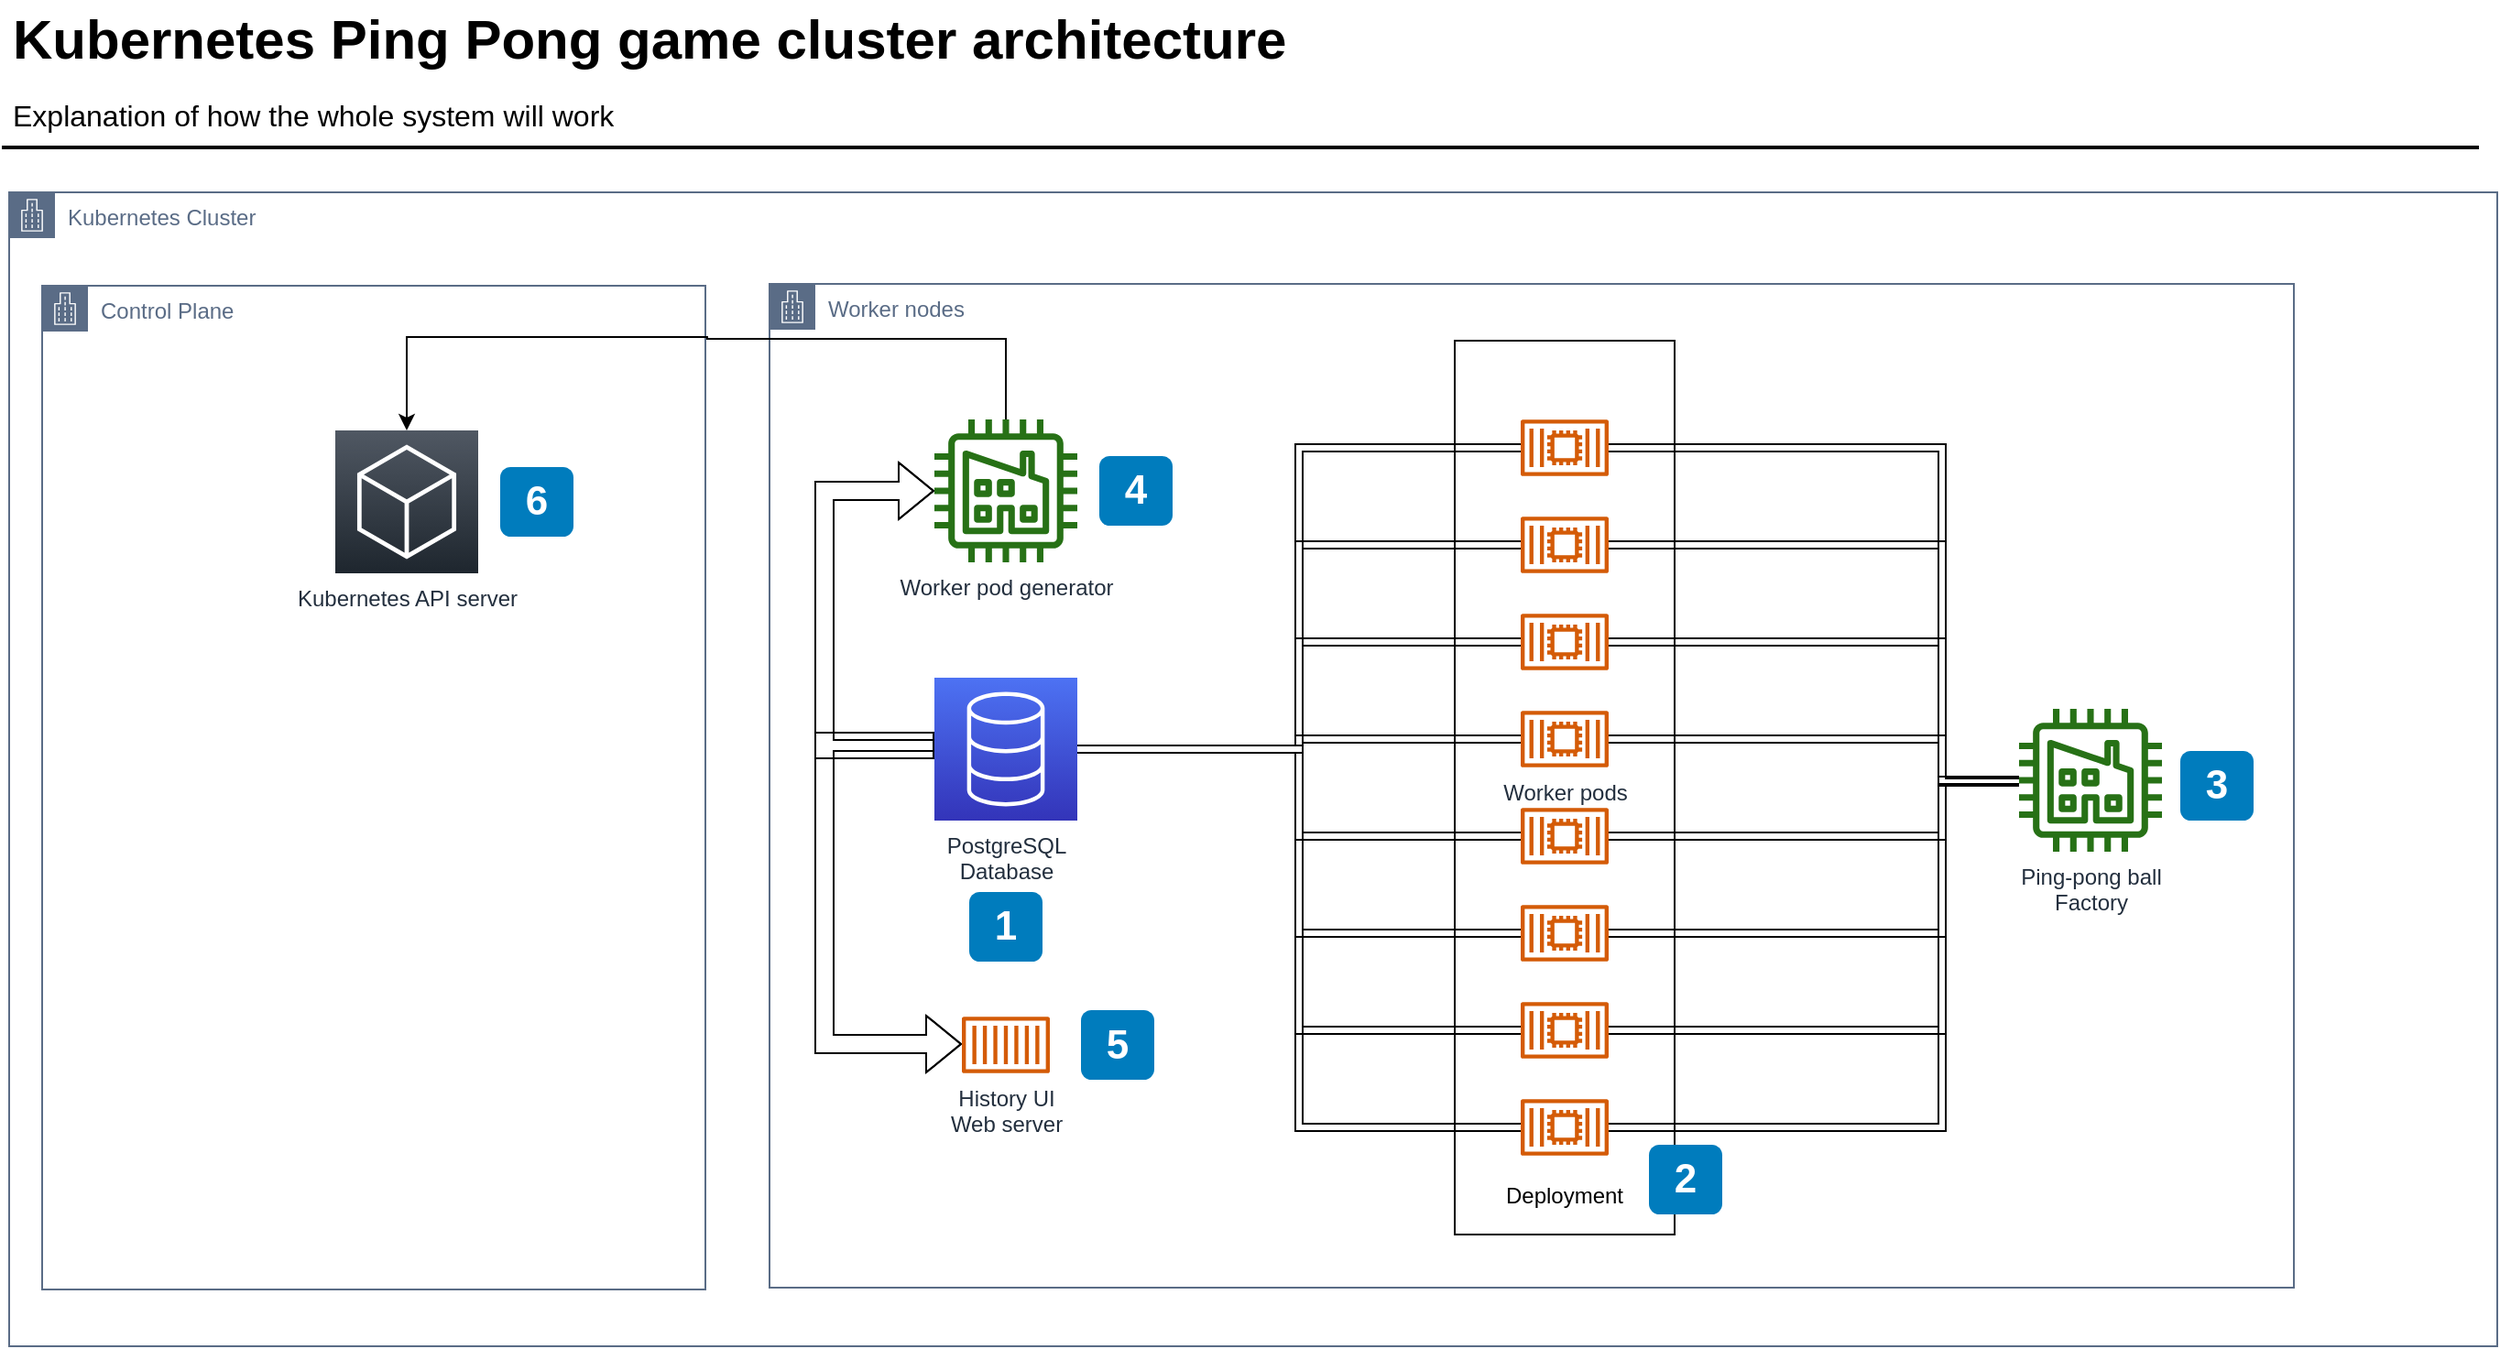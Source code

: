 <mxfile version="20.8.16" type="device"><diagram id="Ht1M8jgEwFfnCIfOTk4-" name="Page-1"><mxGraphModel dx="1434" dy="963" grid="1" gridSize="10" guides="1" tooltips="1" connect="1" arrows="1" fold="1" page="1" pageScale="1" pageWidth="827" pageHeight="1169" math="0" shadow="0"><root><mxCell id="0"/><mxCell id="1" parent="0"/><mxCell id="UEzPUAAOIrF-is8g5C7q-1" value="Kubernetes Cluster" style="points=[[0,0],[0.25,0],[0.5,0],[0.75,0],[1,0],[1,0.25],[1,0.5],[1,0.75],[1,1],[0.75,1],[0.5,1],[0.25,1],[0,1],[0,0.75],[0,0.5],[0,0.25]];outlineConnect=0;gradientColor=none;html=1;whiteSpace=wrap;fontSize=12;fontStyle=0;shape=mxgraph.aws4.group;grIcon=mxgraph.aws4.group_corporate_data_center;strokeColor=#5A6C86;fillColor=none;verticalAlign=top;align=left;spacingLeft=30;fontColor=#5A6C86;dashed=0;container=1;pointerEvents=0;collapsible=0;recursiveResize=0;" parent="1" vertex="1"><mxGeometry x="12" y="170" width="1358" height="630" as="geometry"/></mxCell><mxCell id="mn6zKjzz7bqNP7OJDc19-5" value="Worker nodes" style="points=[[0,0],[0.25,0],[0.5,0],[0.75,0],[1,0],[1,0.25],[1,0.5],[1,0.75],[1,1],[0.75,1],[0.5,1],[0.25,1],[0,1],[0,0.75],[0,0.5],[0,0.25]];outlineConnect=0;gradientColor=none;html=1;whiteSpace=wrap;fontSize=12;fontStyle=0;shape=mxgraph.aws4.group;grIcon=mxgraph.aws4.group_corporate_data_center;strokeColor=#5A6C86;fillColor=none;verticalAlign=top;align=left;spacingLeft=30;fontColor=#5A6C86;dashed=0;container=1;pointerEvents=0;collapsible=0;recursiveResize=0;" parent="UEzPUAAOIrF-is8g5C7q-1" vertex="1"><mxGeometry x="415" y="50" width="832" height="548" as="geometry"/></mxCell><mxCell id="mn6zKjzz7bqNP7OJDc19-38" value="&lt;br&gt;&lt;div&gt;&lt;br&gt;&lt;/div&gt;&lt;div&gt;&lt;br&gt;&lt;/div&gt;&lt;div&gt;&lt;br&gt;&lt;/div&gt;&lt;div&gt;&lt;br&gt;&lt;/div&gt;&lt;div&gt;&lt;br&gt;&lt;/div&gt;&lt;div&gt;&lt;br&gt;&lt;/div&gt;&lt;div&gt;&lt;br&gt;&lt;/div&gt;&lt;div&gt;&lt;br&gt;&lt;/div&gt;&lt;div&gt;&lt;br&gt;&lt;/div&gt;&lt;div&gt;&lt;br&gt;&lt;/div&gt;&lt;div&gt;&lt;br&gt;&lt;/div&gt;&lt;div&gt;&lt;br&gt;&lt;/div&gt;&lt;div&gt;&lt;br&gt;&lt;/div&gt;&lt;div&gt;&lt;br&gt;&lt;/div&gt;&lt;div&gt;&lt;br&gt;&lt;/div&gt;&lt;div&gt;&lt;br&gt;&lt;/div&gt;&lt;div&gt;&lt;br&gt;&lt;/div&gt;&lt;div&gt;&lt;br&gt;&lt;/div&gt;&lt;div&gt;&lt;br&gt;&lt;/div&gt;&lt;div&gt;&lt;br&gt;&lt;/div&gt;&lt;div&gt;&lt;br&gt;&lt;/div&gt;&lt;div&gt;&lt;br&gt;&lt;/div&gt;&lt;div&gt;&lt;br&gt;&lt;/div&gt;&lt;div&gt;&lt;br&gt;&lt;/div&gt;&lt;div&gt;&lt;br&gt;&lt;/div&gt;&lt;div&gt;&lt;br&gt;&lt;/div&gt;&lt;div&gt;&lt;br&gt;&lt;/div&gt;&lt;div&gt;&lt;br&gt;&lt;/div&gt;&lt;div&gt;&lt;br&gt;&lt;/div&gt;&lt;div&gt;&lt;br&gt;&lt;/div&gt;&lt;div&gt;Deployment&lt;/div&gt;" style="rounded=0;whiteSpace=wrap;html=1;" parent="mn6zKjzz7bqNP7OJDc19-5" vertex="1"><mxGeometry x="374" y="31" width="120" height="488" as="geometry"/></mxCell><mxCell id="UZ3z-Kwe1fBuJHwjJQ8B-13" style="edgeStyle=orthogonalEdgeStyle;shape=flexArrow;rounded=0;orthogonalLoop=1;jettySize=auto;html=1;" parent="mn6zKjzz7bqNP7OJDc19-5" source="mn6zKjzz7bqNP7OJDc19-6" target="UZ3z-Kwe1fBuJHwjJQ8B-1" edge="1"><mxGeometry relative="1" as="geometry"><Array as="points"><mxPoint x="30" y="250"/><mxPoint x="30" y="415"/></Array></mxGeometry></mxCell><mxCell id="UZ3z-Kwe1fBuJHwjJQ8B-15" style="edgeStyle=orthogonalEdgeStyle;shape=flexArrow;rounded=0;orthogonalLoop=1;jettySize=auto;html=1;" parent="mn6zKjzz7bqNP7OJDc19-5" source="mn6zKjzz7bqNP7OJDc19-6" target="mn6zKjzz7bqNP7OJDc19-36" edge="1"><mxGeometry relative="1" as="geometry"><Array as="points"><mxPoint x="30" y="254"/><mxPoint x="30" y="113"/></Array></mxGeometry></mxCell><mxCell id="mn6zKjzz7bqNP7OJDc19-6" value="&lt;div&gt;PostgreSQL&lt;/div&gt;&lt;div&gt;Database&lt;br&gt;&lt;/div&gt;" style="sketch=0;points=[[0,0,0],[0.25,0,0],[0.5,0,0],[0.75,0,0],[1,0,0],[0,1,0],[0.25,1,0],[0.5,1,0],[0.75,1,0],[1,1,0],[0,0.25,0],[0,0.5,0],[0,0.75,0],[1,0.25,0],[1,0.5,0],[1,0.75,0]];outlineConnect=0;fontColor=#232F3E;gradientColor=#4D72F3;gradientDirection=north;fillColor=#3334B9;strokeColor=#ffffff;dashed=0;verticalLabelPosition=bottom;verticalAlign=top;align=center;html=1;fontSize=12;fontStyle=0;aspect=fixed;shape=mxgraph.aws4.resourceIcon;resIcon=mxgraph.aws4.database;" parent="mn6zKjzz7bqNP7OJDc19-5" vertex="1"><mxGeometry x="90" y="215" width="78" height="78" as="geometry"/></mxCell><mxCell id="mn6zKjzz7bqNP7OJDc19-7" value="1" style="rounded=1;whiteSpace=wrap;html=1;fillColor=#007CBD;strokeColor=none;fontColor=#FFFFFF;fontStyle=1;fontSize=22;" parent="mn6zKjzz7bqNP7OJDc19-5" vertex="1"><mxGeometry x="109" y="332" width="40" height="38" as="geometry"/></mxCell><mxCell id="mn6zKjzz7bqNP7OJDc19-8" value="&lt;div&gt;Ping-pong ball&lt;/div&gt;&lt;div&gt;Factory&lt;/div&gt;" style="outlineConnect=0;fontColor=#232F3E;gradientColor=none;fillColor=#277116;strokeColor=none;dashed=0;verticalLabelPosition=bottom;verticalAlign=top;align=center;html=1;fontSize=12;fontStyle=0;aspect=fixed;pointerEvents=1;shape=mxgraph.aws4.factory;" parent="mn6zKjzz7bqNP7OJDc19-5" vertex="1"><mxGeometry x="682.0" y="232.0" width="78" height="78" as="geometry"/></mxCell><mxCell id="mn6zKjzz7bqNP7OJDc19-9" value="3" style="rounded=1;whiteSpace=wrap;html=1;fillColor=#007CBD;strokeColor=none;fontColor=#FFFFFF;fontStyle=1;fontSize=22;" parent="mn6zKjzz7bqNP7OJDc19-5" vertex="1"><mxGeometry x="770" y="255" width="40" height="38" as="geometry"/></mxCell><mxCell id="mn6zKjzz7bqNP7OJDc19-21" style="edgeStyle=orthogonalEdgeStyle;rounded=0;orthogonalLoop=1;jettySize=auto;html=1;shape=link;" parent="mn6zKjzz7bqNP7OJDc19-5" source="mn6zKjzz7bqNP7OJDc19-10" target="mn6zKjzz7bqNP7OJDc19-8" edge="1"><mxGeometry relative="1" as="geometry"><Array as="points"><mxPoint x="640" y="143"/><mxPoint x="640" y="272"/></Array></mxGeometry></mxCell><mxCell id="UZ3z-Kwe1fBuJHwjJQ8B-3" style="edgeStyle=orthogonalEdgeStyle;rounded=0;orthogonalLoop=1;jettySize=auto;html=1;entryX=1;entryY=0.5;entryDx=0;entryDy=0;entryPerimeter=0;shape=link;" parent="mn6zKjzz7bqNP7OJDc19-5" source="mn6zKjzz7bqNP7OJDc19-10" target="mn6zKjzz7bqNP7OJDc19-6" edge="1"><mxGeometry relative="1" as="geometry"/></mxCell><mxCell id="mn6zKjzz7bqNP7OJDc19-10" value="" style="sketch=0;outlineConnect=0;fontColor=#232F3E;gradientColor=none;fillColor=#D45B07;strokeColor=none;dashed=0;verticalLabelPosition=bottom;verticalAlign=top;align=center;html=1;fontSize=12;fontStyle=0;aspect=fixed;pointerEvents=1;shape=mxgraph.aws4.container_2;" parent="mn6zKjzz7bqNP7OJDc19-5" vertex="1"><mxGeometry x="410" y="127" width="48" height="31" as="geometry"/></mxCell><mxCell id="mn6zKjzz7bqNP7OJDc19-11" value="2" style="rounded=1;whiteSpace=wrap;html=1;fillColor=#007CBD;strokeColor=none;fontColor=#FFFFFF;fontStyle=1;fontSize=22;" parent="mn6zKjzz7bqNP7OJDc19-5" vertex="1"><mxGeometry x="480" y="470" width="40" height="38" as="geometry"/></mxCell><mxCell id="mn6zKjzz7bqNP7OJDc19-20" style="edgeStyle=orthogonalEdgeStyle;rounded=0;orthogonalLoop=1;jettySize=auto;html=1;shape=link;" parent="mn6zKjzz7bqNP7OJDc19-5" source="mn6zKjzz7bqNP7OJDc19-12" target="mn6zKjzz7bqNP7OJDc19-8" edge="1"><mxGeometry relative="1" as="geometry"><Array as="points"><mxPoint x="640" y="90"/><mxPoint x="640" y="272"/></Array></mxGeometry></mxCell><mxCell id="UZ3z-Kwe1fBuJHwjJQ8B-2" style="edgeStyle=orthogonalEdgeStyle;rounded=0;orthogonalLoop=1;jettySize=auto;html=1;entryX=1;entryY=0.5;entryDx=0;entryDy=0;entryPerimeter=0;shape=link;" parent="mn6zKjzz7bqNP7OJDc19-5" source="mn6zKjzz7bqNP7OJDc19-12" target="mn6zKjzz7bqNP7OJDc19-6" edge="1"><mxGeometry relative="1" as="geometry"/></mxCell><mxCell id="mn6zKjzz7bqNP7OJDc19-12" value="" style="sketch=0;outlineConnect=0;fontColor=#232F3E;gradientColor=none;fillColor=#D45B07;strokeColor=none;dashed=0;verticalLabelPosition=bottom;verticalAlign=top;align=center;html=1;fontSize=12;fontStyle=0;aspect=fixed;pointerEvents=1;shape=mxgraph.aws4.container_2;" parent="mn6zKjzz7bqNP7OJDc19-5" vertex="1"><mxGeometry x="410" y="74" width="48" height="31" as="geometry"/></mxCell><mxCell id="mn6zKjzz7bqNP7OJDc19-23" style="edgeStyle=orthogonalEdgeStyle;rounded=0;orthogonalLoop=1;jettySize=auto;html=1;shape=link;" parent="mn6zKjzz7bqNP7OJDc19-5" source="mn6zKjzz7bqNP7OJDc19-13" target="mn6zKjzz7bqNP7OJDc19-8" edge="1"><mxGeometry relative="1" as="geometry"><Array as="points"><mxPoint x="640" y="249"/><mxPoint x="640" y="271"/></Array></mxGeometry></mxCell><mxCell id="UZ3z-Kwe1fBuJHwjJQ8B-5" style="edgeStyle=orthogonalEdgeStyle;rounded=0;orthogonalLoop=1;jettySize=auto;html=1;entryX=1;entryY=0.5;entryDx=0;entryDy=0;entryPerimeter=0;shape=link;" parent="mn6zKjzz7bqNP7OJDc19-5" source="mn6zKjzz7bqNP7OJDc19-13" target="mn6zKjzz7bqNP7OJDc19-6" edge="1"><mxGeometry relative="1" as="geometry"/></mxCell><mxCell id="mn6zKjzz7bqNP7OJDc19-13" value="Worker pods" style="sketch=0;outlineConnect=0;fontColor=#232F3E;gradientColor=none;fillColor=#D45B07;strokeColor=none;dashed=0;verticalLabelPosition=bottom;verticalAlign=top;align=center;html=1;fontSize=12;fontStyle=0;aspect=fixed;pointerEvents=1;shape=mxgraph.aws4.container_2;" parent="mn6zKjzz7bqNP7OJDc19-5" vertex="1"><mxGeometry x="410" y="233" width="48" height="31" as="geometry"/></mxCell><mxCell id="UZ3z-Kwe1fBuJHwjJQ8B-4" style="edgeStyle=orthogonalEdgeStyle;rounded=0;orthogonalLoop=1;jettySize=auto;html=1;entryX=1;entryY=0.5;entryDx=0;entryDy=0;entryPerimeter=0;shape=link;" parent="mn6zKjzz7bqNP7OJDc19-5" source="mn6zKjzz7bqNP7OJDc19-14" target="mn6zKjzz7bqNP7OJDc19-6" edge="1"><mxGeometry relative="1" as="geometry"/></mxCell><mxCell id="UZ3z-Kwe1fBuJHwjJQ8B-11" style="edgeStyle=orthogonalEdgeStyle;shape=link;rounded=0;orthogonalLoop=1;jettySize=auto;html=1;" parent="mn6zKjzz7bqNP7OJDc19-5" source="mn6zKjzz7bqNP7OJDc19-14" target="mn6zKjzz7bqNP7OJDc19-8" edge="1"><mxGeometry relative="1" as="geometry"><Array as="points"><mxPoint x="640" y="196"/><mxPoint x="640" y="271"/></Array></mxGeometry></mxCell><mxCell id="mn6zKjzz7bqNP7OJDc19-14" value="" style="sketch=0;outlineConnect=0;fontColor=#232F3E;gradientColor=none;fillColor=#D45B07;strokeColor=none;dashed=0;verticalLabelPosition=bottom;verticalAlign=top;align=center;html=1;fontSize=12;fontStyle=0;aspect=fixed;pointerEvents=1;shape=mxgraph.aws4.container_2;" parent="mn6zKjzz7bqNP7OJDc19-5" vertex="1"><mxGeometry x="410" y="180" width="48" height="31" as="geometry"/></mxCell><mxCell id="mn6zKjzz7bqNP7OJDc19-25" style="edgeStyle=orthogonalEdgeStyle;rounded=0;orthogonalLoop=1;jettySize=auto;html=1;shape=link;" parent="mn6zKjzz7bqNP7OJDc19-5" source="mn6zKjzz7bqNP7OJDc19-15" target="mn6zKjzz7bqNP7OJDc19-8" edge="1"><mxGeometry relative="1" as="geometry"><Array as="points"><mxPoint x="640" y="355"/><mxPoint x="640" y="271"/></Array></mxGeometry></mxCell><mxCell id="UZ3z-Kwe1fBuJHwjJQ8B-8" style="edgeStyle=orthogonalEdgeStyle;rounded=0;orthogonalLoop=1;jettySize=auto;html=1;entryX=1;entryY=0.5;entryDx=0;entryDy=0;entryPerimeter=0;shape=link;" parent="mn6zKjzz7bqNP7OJDc19-5" source="mn6zKjzz7bqNP7OJDc19-15" target="mn6zKjzz7bqNP7OJDc19-6" edge="1"><mxGeometry relative="1" as="geometry"/></mxCell><mxCell id="mn6zKjzz7bqNP7OJDc19-15" value="" style="sketch=0;outlineConnect=0;fontColor=#232F3E;gradientColor=none;fillColor=#D45B07;strokeColor=none;dashed=0;verticalLabelPosition=bottom;verticalAlign=top;align=center;html=1;fontSize=12;fontStyle=0;aspect=fixed;pointerEvents=1;shape=mxgraph.aws4.container_2;" parent="mn6zKjzz7bqNP7OJDc19-5" vertex="1"><mxGeometry x="410" y="339" width="48" height="31" as="geometry"/></mxCell><mxCell id="mn6zKjzz7bqNP7OJDc19-26" style="edgeStyle=orthogonalEdgeStyle;rounded=0;orthogonalLoop=1;jettySize=auto;html=1;shape=link;" parent="mn6zKjzz7bqNP7OJDc19-5" source="mn6zKjzz7bqNP7OJDc19-16" target="mn6zKjzz7bqNP7OJDc19-8" edge="1"><mxGeometry relative="1" as="geometry"><Array as="points"><mxPoint x="640" y="302"/><mxPoint x="640" y="271"/></Array></mxGeometry></mxCell><mxCell id="UZ3z-Kwe1fBuJHwjJQ8B-7" style="edgeStyle=orthogonalEdgeStyle;rounded=0;orthogonalLoop=1;jettySize=auto;html=1;shape=link;" parent="mn6zKjzz7bqNP7OJDc19-5" source="mn6zKjzz7bqNP7OJDc19-16" target="mn6zKjzz7bqNP7OJDc19-6" edge="1"><mxGeometry relative="1" as="geometry"/></mxCell><mxCell id="mn6zKjzz7bqNP7OJDc19-16" value="" style="sketch=0;outlineConnect=0;fontColor=#232F3E;gradientColor=none;fillColor=#D45B07;strokeColor=none;dashed=0;verticalLabelPosition=bottom;verticalAlign=top;align=center;html=1;fontSize=12;fontStyle=0;aspect=fixed;pointerEvents=1;shape=mxgraph.aws4.container_2;" parent="mn6zKjzz7bqNP7OJDc19-5" vertex="1"><mxGeometry x="410" y="286" width="48" height="31" as="geometry"/></mxCell><mxCell id="mn6zKjzz7bqNP7OJDc19-27" style="edgeStyle=orthogonalEdgeStyle;rounded=0;orthogonalLoop=1;jettySize=auto;html=1;shape=link;" parent="mn6zKjzz7bqNP7OJDc19-5" source="mn6zKjzz7bqNP7OJDc19-17" target="mn6zKjzz7bqNP7OJDc19-8" edge="1"><mxGeometry relative="1" as="geometry"><Array as="points"><mxPoint x="640" y="461"/><mxPoint x="640" y="271"/></Array></mxGeometry></mxCell><mxCell id="UZ3z-Kwe1fBuJHwjJQ8B-10" style="edgeStyle=orthogonalEdgeStyle;rounded=0;orthogonalLoop=1;jettySize=auto;html=1;entryX=1;entryY=0.5;entryDx=0;entryDy=0;entryPerimeter=0;shape=link;" parent="mn6zKjzz7bqNP7OJDc19-5" source="mn6zKjzz7bqNP7OJDc19-17" target="mn6zKjzz7bqNP7OJDc19-6" edge="1"><mxGeometry relative="1" as="geometry"/></mxCell><mxCell id="mn6zKjzz7bqNP7OJDc19-17" value="" style="sketch=0;outlineConnect=0;fontColor=#232F3E;gradientColor=none;fillColor=#D45B07;strokeColor=none;dashed=0;verticalLabelPosition=bottom;verticalAlign=top;align=center;html=1;fontSize=12;fontStyle=0;aspect=fixed;pointerEvents=1;shape=mxgraph.aws4.container_2;" parent="mn6zKjzz7bqNP7OJDc19-5" vertex="1"><mxGeometry x="410" y="445" width="48" height="31" as="geometry"/></mxCell><mxCell id="mn6zKjzz7bqNP7OJDc19-24" style="edgeStyle=orthogonalEdgeStyle;rounded=0;orthogonalLoop=1;jettySize=auto;html=1;shape=link;" parent="mn6zKjzz7bqNP7OJDc19-5" source="mn6zKjzz7bqNP7OJDc19-18" target="mn6zKjzz7bqNP7OJDc19-8" edge="1"><mxGeometry relative="1" as="geometry"><Array as="points"><mxPoint x="640" y="408"/><mxPoint x="640" y="271"/></Array></mxGeometry></mxCell><mxCell id="UZ3z-Kwe1fBuJHwjJQ8B-9" style="edgeStyle=orthogonalEdgeStyle;rounded=0;orthogonalLoop=1;jettySize=auto;html=1;entryX=1;entryY=0.5;entryDx=0;entryDy=0;entryPerimeter=0;shape=link;" parent="mn6zKjzz7bqNP7OJDc19-5" source="mn6zKjzz7bqNP7OJDc19-18" target="mn6zKjzz7bqNP7OJDc19-6" edge="1"><mxGeometry relative="1" as="geometry"/></mxCell><mxCell id="mn6zKjzz7bqNP7OJDc19-18" value="" style="sketch=0;outlineConnect=0;fontColor=#232F3E;gradientColor=none;fillColor=#D45B07;strokeColor=none;dashed=0;verticalLabelPosition=bottom;verticalAlign=top;align=center;html=1;fontSize=12;fontStyle=0;aspect=fixed;pointerEvents=1;shape=mxgraph.aws4.container_2;" parent="mn6zKjzz7bqNP7OJDc19-5" vertex="1"><mxGeometry x="410" y="392" width="48" height="31" as="geometry"/></mxCell><mxCell id="mn6zKjzz7bqNP7OJDc19-36" value="Worker pod generator" style="outlineConnect=0;fontColor=#232F3E;gradientColor=none;fillColor=#277116;strokeColor=none;dashed=0;verticalLabelPosition=bottom;verticalAlign=top;align=center;html=1;fontSize=12;fontStyle=0;aspect=fixed;pointerEvents=1;shape=mxgraph.aws4.factory;" parent="mn6zKjzz7bqNP7OJDc19-5" vertex="1"><mxGeometry x="90.0" y="74" width="78" height="78" as="geometry"/></mxCell><mxCell id="mn6zKjzz7bqNP7OJDc19-37" value="4" style="rounded=1;whiteSpace=wrap;html=1;fillColor=#007CBD;strokeColor=none;fontColor=#FFFFFF;fontStyle=1;fontSize=22;" parent="mn6zKjzz7bqNP7OJDc19-5" vertex="1"><mxGeometry x="180" y="94" width="40" height="38" as="geometry"/></mxCell><mxCell id="UZ3z-Kwe1fBuJHwjJQ8B-1" value="History UI&lt;br&gt;Web server" style="sketch=0;outlineConnect=0;fontColor=#232F3E;gradientColor=none;fillColor=#D45B07;strokeColor=none;dashed=0;verticalLabelPosition=bottom;verticalAlign=top;align=center;html=1;fontSize=12;fontStyle=0;aspect=fixed;pointerEvents=1;shape=mxgraph.aws4.container_1;" parent="mn6zKjzz7bqNP7OJDc19-5" vertex="1"><mxGeometry x="105" y="400" width="48" height="31" as="geometry"/></mxCell><mxCell id="UZ3z-Kwe1fBuJHwjJQ8B-16" value="5" style="rounded=1;whiteSpace=wrap;html=1;fillColor=#007CBD;strokeColor=none;fontColor=#FFFFFF;fontStyle=1;fontSize=22;" parent="mn6zKjzz7bqNP7OJDc19-5" vertex="1"><mxGeometry x="170" y="396.5" width="40" height="38" as="geometry"/></mxCell><mxCell id="UZ3z-Kwe1fBuJHwjJQ8B-54" value="Control Plane" style="points=[[0,0],[0.25,0],[0.5,0],[0.75,0],[1,0],[1,0.25],[1,0.5],[1,0.75],[1,1],[0.75,1],[0.5,1],[0.25,1],[0,1],[0,0.75],[0,0.5],[0,0.25]];outlineConnect=0;gradientColor=none;html=1;whiteSpace=wrap;fontSize=12;fontStyle=0;shape=mxgraph.aws4.group;grIcon=mxgraph.aws4.group_corporate_data_center;strokeColor=#5A6C86;fillColor=none;verticalAlign=top;align=left;spacingLeft=30;fontColor=#5A6C86;dashed=0;container=1;pointerEvents=0;collapsible=0;recursiveResize=0;" parent="UEzPUAAOIrF-is8g5C7q-1" vertex="1"><mxGeometry x="18" y="51" width="362" height="548" as="geometry"/></mxCell><mxCell id="UZ3z-Kwe1fBuJHwjJQ8B-91" value="Kubernetes API server" style="sketch=0;points=[[0,0,0],[0.25,0,0],[0.5,0,0],[0.75,0,0],[1,0,0],[0,1,0],[0.25,1,0],[0.5,1,0],[0.75,1,0],[1,1,0],[0,0.25,0],[0,0.5,0],[0,0.75,0],[1,0.25,0],[1,0.5,0],[1,0.75,0]];gradientDirection=north;outlineConnect=0;fontColor=#232F3E;gradientColor=#505863;fillColor=#1E262E;strokeColor=#ffffff;dashed=0;verticalLabelPosition=bottom;verticalAlign=top;align=center;html=1;fontSize=12;fontStyle=0;aspect=fixed;shape=mxgraph.aws4.resourceIcon;resIcon=mxgraph.aws4.general;" parent="UZ3z-Kwe1fBuJHwjJQ8B-54" vertex="1"><mxGeometry x="160" y="79" width="78" height="78" as="geometry"/></mxCell><mxCell id="UZ3z-Kwe1fBuJHwjJQ8B-93" value="6" style="rounded=1;whiteSpace=wrap;html=1;fillColor=#007CBD;strokeColor=none;fontColor=#FFFFFF;fontStyle=1;fontSize=22;" parent="UZ3z-Kwe1fBuJHwjJQ8B-54" vertex="1"><mxGeometry x="250" y="99" width="40" height="38" as="geometry"/></mxCell><mxCell id="UZ3z-Kwe1fBuJHwjJQ8B-92" style="edgeStyle=orthogonalEdgeStyle;rounded=0;orthogonalLoop=1;jettySize=auto;html=1;entryX=0.5;entryY=0;entryDx=0;entryDy=0;entryPerimeter=0;" parent="UEzPUAAOIrF-is8g5C7q-1" source="mn6zKjzz7bqNP7OJDc19-36" target="UZ3z-Kwe1fBuJHwjJQ8B-91" edge="1"><mxGeometry relative="1" as="geometry"><Array as="points"><mxPoint x="544" y="80"/><mxPoint x="381" y="80"/><mxPoint x="217" y="79"/></Array></mxGeometry></mxCell><mxCell id="-QjtrjUzRDEMRZ5MF8oH-47" value="Kubernetes Ping Pong game cluster architecture" style="text;html=1;resizable=0;points=[];autosize=1;align=left;verticalAlign=top;spacingTop=-4;fontSize=30;fontStyle=1" parent="1" vertex="1"><mxGeometry x="12" y="65.5" width="720" height="40" as="geometry"/></mxCell><mxCell id="-QjtrjUzRDEMRZ5MF8oH-48" value="&lt;div&gt;Explanation of how the whole system will work&lt;/div&gt;" style="text;html=1;resizable=0;points=[];autosize=1;align=left;verticalAlign=top;spacingTop=-4;fontSize=16" parent="1" vertex="1"><mxGeometry x="12" y="115.5" width="350" height="30" as="geometry"/></mxCell><mxCell id="SCVMTBWpLvtzJIhz15lM-1" value="" style="line;strokeWidth=2;html=1;fontSize=14;" parent="1" vertex="1"><mxGeometry x="8" y="140.5" width="1352" height="10" as="geometry"/></mxCell></root></mxGraphModel></diagram></mxfile>
